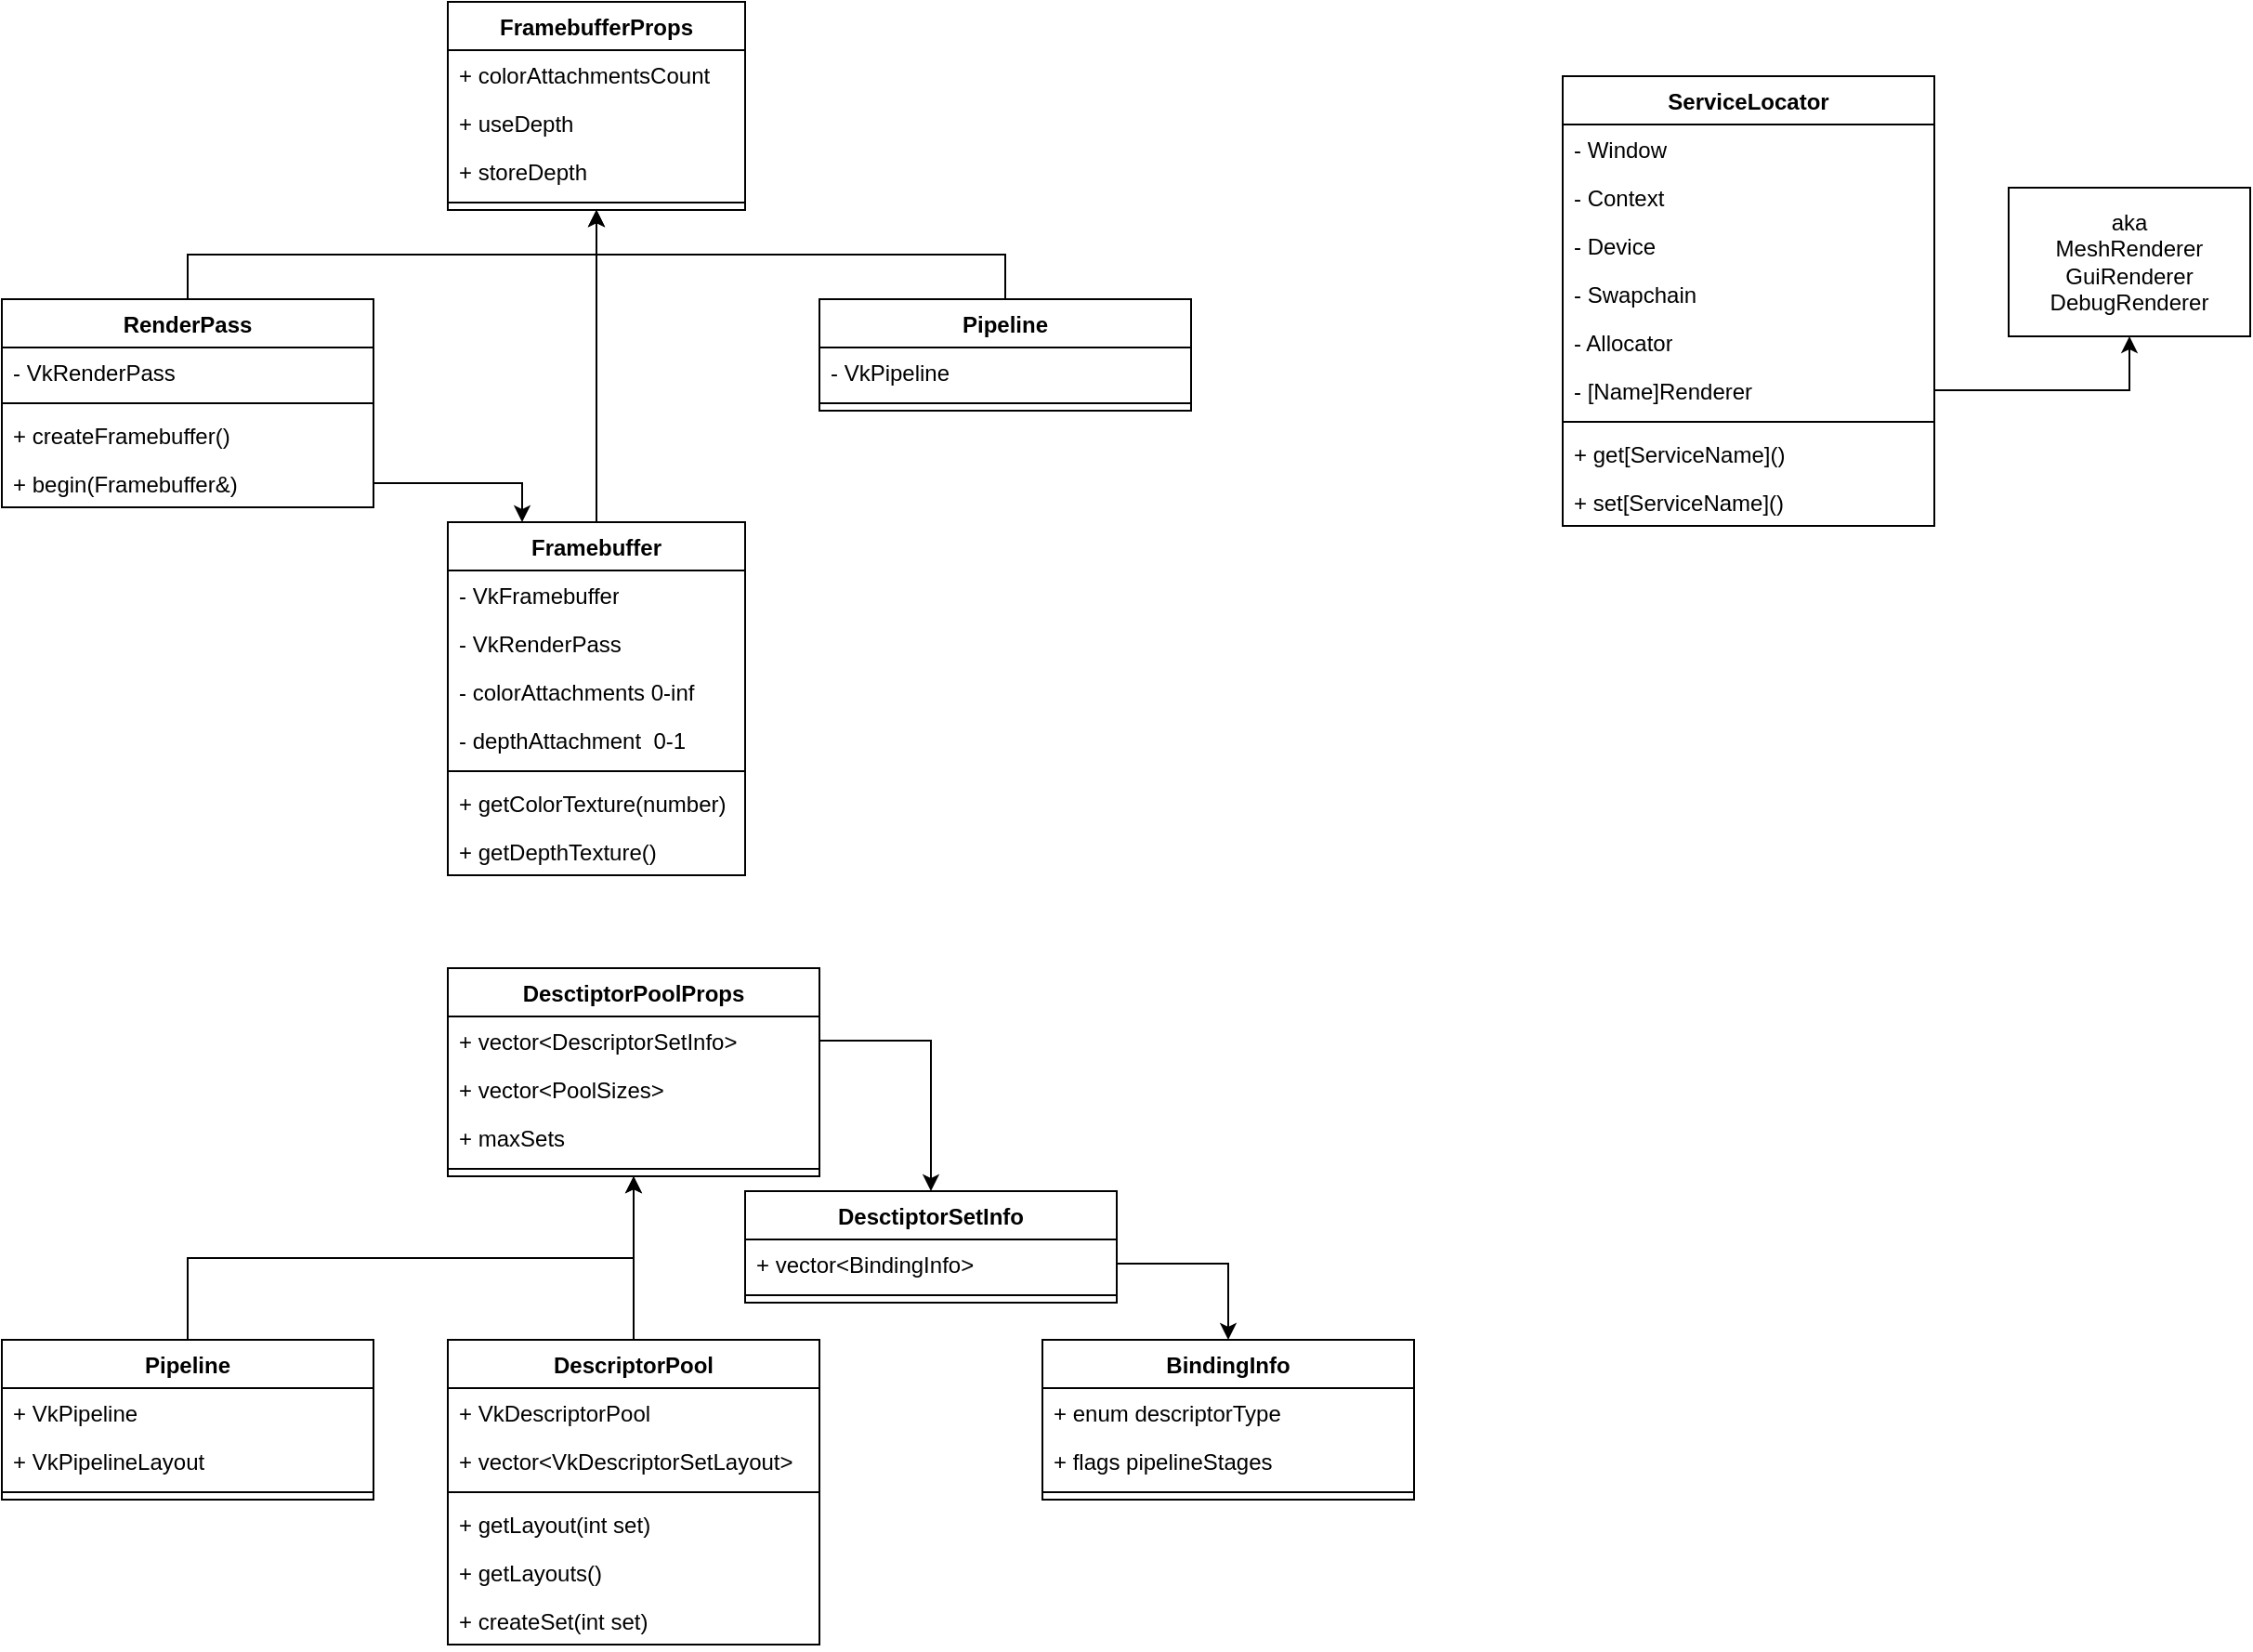 <mxfile version="23.0.2" type="device">
  <diagram name="Страница — 1" id="YiJ_2e8NjZSc0qHZVFZq">
    <mxGraphModel dx="2074" dy="1244" grid="1" gridSize="10" guides="1" tooltips="1" connect="1" arrows="1" fold="1" page="1" pageScale="1" pageWidth="827" pageHeight="1169" math="0" shadow="0">
      <root>
        <mxCell id="0" />
        <mxCell id="1" parent="0" />
        <mxCell id="2gBONQgMPjnGyIvpglBa-95" style="edgeStyle=orthogonalEdgeStyle;rounded=0;orthogonalLoop=1;jettySize=auto;html=1;exitX=0.5;exitY=0;exitDx=0;exitDy=0;entryX=0.5;entryY=1;entryDx=0;entryDy=0;" edge="1" parent="1" source="2gBONQgMPjnGyIvpglBa-18" target="2gBONQgMPjnGyIvpglBa-44">
          <mxGeometry relative="1" as="geometry" />
        </mxCell>
        <mxCell id="2gBONQgMPjnGyIvpglBa-18" value="RenderPass" style="swimlane;fontStyle=1;align=center;verticalAlign=top;childLayout=stackLayout;horizontal=1;startSize=26;horizontalStack=0;resizeParent=1;resizeParentMax=0;resizeLast=0;collapsible=1;marginBottom=0;whiteSpace=wrap;html=1;" vertex="1" parent="1">
          <mxGeometry x="40" y="200" width="200" height="112" as="geometry" />
        </mxCell>
        <mxCell id="2gBONQgMPjnGyIvpglBa-19" value="- VkRenderPass" style="text;strokeColor=none;fillColor=none;align=left;verticalAlign=top;spacingLeft=4;spacingRight=4;overflow=hidden;rotatable=0;points=[[0,0.5],[1,0.5]];portConstraint=eastwest;whiteSpace=wrap;html=1;" vertex="1" parent="2gBONQgMPjnGyIvpglBa-18">
          <mxGeometry y="26" width="200" height="26" as="geometry" />
        </mxCell>
        <mxCell id="2gBONQgMPjnGyIvpglBa-20" value="" style="line;strokeWidth=1;fillColor=none;align=left;verticalAlign=middle;spacingTop=-1;spacingLeft=3;spacingRight=3;rotatable=0;labelPosition=right;points=[];portConstraint=eastwest;strokeColor=inherit;" vertex="1" parent="2gBONQgMPjnGyIvpglBa-18">
          <mxGeometry y="52" width="200" height="8" as="geometry" />
        </mxCell>
        <mxCell id="2gBONQgMPjnGyIvpglBa-144" value="+ createFramebuffer()" style="text;strokeColor=none;fillColor=none;align=left;verticalAlign=top;spacingLeft=4;spacingRight=4;overflow=hidden;rotatable=0;points=[[0,0.5],[1,0.5]];portConstraint=eastwest;whiteSpace=wrap;html=1;" vertex="1" parent="2gBONQgMPjnGyIvpglBa-18">
          <mxGeometry y="60" width="200" height="26" as="geometry" />
        </mxCell>
        <mxCell id="2gBONQgMPjnGyIvpglBa-21" value="+ begin(Framebuffer&amp;amp;)" style="text;strokeColor=none;fillColor=none;align=left;verticalAlign=top;spacingLeft=4;spacingRight=4;overflow=hidden;rotatable=0;points=[[0,0.5],[1,0.5]];portConstraint=eastwest;whiteSpace=wrap;html=1;" vertex="1" parent="2gBONQgMPjnGyIvpglBa-18">
          <mxGeometry y="86" width="200" height="26" as="geometry" />
        </mxCell>
        <mxCell id="2gBONQgMPjnGyIvpglBa-96" style="edgeStyle=orthogonalEdgeStyle;rounded=0;orthogonalLoop=1;jettySize=auto;html=1;exitX=0.5;exitY=0;exitDx=0;exitDy=0;entryX=0.5;entryY=1;entryDx=0;entryDy=0;" edge="1" parent="1" source="2gBONQgMPjnGyIvpglBa-24" target="2gBONQgMPjnGyIvpglBa-44">
          <mxGeometry relative="1" as="geometry" />
        </mxCell>
        <mxCell id="2gBONQgMPjnGyIvpglBa-24" value="Framebuffer" style="swimlane;fontStyle=1;align=center;verticalAlign=top;childLayout=stackLayout;horizontal=1;startSize=26;horizontalStack=0;resizeParent=1;resizeParentMax=0;resizeLast=0;collapsible=1;marginBottom=0;whiteSpace=wrap;html=1;" vertex="1" parent="1">
          <mxGeometry x="280" y="320" width="160" height="190" as="geometry">
            <mxRectangle x="280" y="600" width="110" height="30" as="alternateBounds" />
          </mxGeometry>
        </mxCell>
        <mxCell id="2gBONQgMPjnGyIvpglBa-25" value="- VkFramebuffer" style="text;strokeColor=none;fillColor=none;align=left;verticalAlign=top;spacingLeft=4;spacingRight=4;overflow=hidden;rotatable=0;points=[[0,0.5],[1,0.5]];portConstraint=eastwest;whiteSpace=wrap;html=1;" vertex="1" parent="2gBONQgMPjnGyIvpglBa-24">
          <mxGeometry y="26" width="160" height="26" as="geometry" />
        </mxCell>
        <mxCell id="2gBONQgMPjnGyIvpglBa-145" value="- VkRenderPass" style="text;strokeColor=none;fillColor=none;align=left;verticalAlign=top;spacingLeft=4;spacingRight=4;overflow=hidden;rotatable=0;points=[[0,0.5],[1,0.5]];portConstraint=eastwest;whiteSpace=wrap;html=1;" vertex="1" parent="2gBONQgMPjnGyIvpglBa-24">
          <mxGeometry y="52" width="160" height="26" as="geometry" />
        </mxCell>
        <mxCell id="2gBONQgMPjnGyIvpglBa-30" value="- colorAttachments 0-inf" style="text;strokeColor=none;fillColor=none;align=left;verticalAlign=top;spacingLeft=4;spacingRight=4;overflow=hidden;rotatable=0;points=[[0,0.5],[1,0.5]];portConstraint=eastwest;whiteSpace=wrap;html=1;" vertex="1" parent="2gBONQgMPjnGyIvpglBa-24">
          <mxGeometry y="78" width="160" height="26" as="geometry" />
        </mxCell>
        <mxCell id="2gBONQgMPjnGyIvpglBa-31" value="- depthAttachment&amp;nbsp; 0-1" style="text;strokeColor=none;fillColor=none;align=left;verticalAlign=top;spacingLeft=4;spacingRight=4;overflow=hidden;rotatable=0;points=[[0,0.5],[1,0.5]];portConstraint=eastwest;whiteSpace=wrap;html=1;" vertex="1" parent="2gBONQgMPjnGyIvpglBa-24">
          <mxGeometry y="104" width="160" height="26" as="geometry" />
        </mxCell>
        <mxCell id="2gBONQgMPjnGyIvpglBa-26" value="" style="line;strokeWidth=1;fillColor=none;align=left;verticalAlign=middle;spacingTop=-1;spacingLeft=3;spacingRight=3;rotatable=0;labelPosition=right;points=[];portConstraint=eastwest;strokeColor=inherit;" vertex="1" parent="2gBONQgMPjnGyIvpglBa-24">
          <mxGeometry y="130" width="160" height="8" as="geometry" />
        </mxCell>
        <mxCell id="2gBONQgMPjnGyIvpglBa-27" value="+ getColorTexture(number)" style="text;strokeColor=none;fillColor=none;align=left;verticalAlign=top;spacingLeft=4;spacingRight=4;overflow=hidden;rotatable=0;points=[[0,0.5],[1,0.5]];portConstraint=eastwest;whiteSpace=wrap;html=1;" vertex="1" parent="2gBONQgMPjnGyIvpglBa-24">
          <mxGeometry y="138" width="160" height="26" as="geometry" />
        </mxCell>
        <mxCell id="2gBONQgMPjnGyIvpglBa-28" value="+ getDepthTexture()" style="text;strokeColor=none;fillColor=none;align=left;verticalAlign=top;spacingLeft=4;spacingRight=4;overflow=hidden;rotatable=0;points=[[0,0.5],[1,0.5]];portConstraint=eastwest;whiteSpace=wrap;html=1;" vertex="1" parent="2gBONQgMPjnGyIvpglBa-24">
          <mxGeometry y="164" width="160" height="26" as="geometry" />
        </mxCell>
        <mxCell id="2gBONQgMPjnGyIvpglBa-97" style="edgeStyle=orthogonalEdgeStyle;rounded=0;orthogonalLoop=1;jettySize=auto;html=1;exitX=0.5;exitY=0;exitDx=0;exitDy=0;entryX=0.5;entryY=1;entryDx=0;entryDy=0;" edge="1" parent="1" source="2gBONQgMPjnGyIvpglBa-32" target="2gBONQgMPjnGyIvpglBa-44">
          <mxGeometry relative="1" as="geometry" />
        </mxCell>
        <mxCell id="2gBONQgMPjnGyIvpglBa-32" value="Pipeline" style="swimlane;fontStyle=1;align=center;verticalAlign=top;childLayout=stackLayout;horizontal=1;startSize=26;horizontalStack=0;resizeParent=1;resizeParentMax=0;resizeLast=0;collapsible=1;marginBottom=0;whiteSpace=wrap;html=1;" vertex="1" parent="1">
          <mxGeometry x="480" y="200" width="200" height="60" as="geometry">
            <mxRectangle x="280" y="600" width="110" height="30" as="alternateBounds" />
          </mxGeometry>
        </mxCell>
        <mxCell id="2gBONQgMPjnGyIvpglBa-33" value="- VkPipeline" style="text;strokeColor=none;fillColor=none;align=left;verticalAlign=top;spacingLeft=4;spacingRight=4;overflow=hidden;rotatable=0;points=[[0,0.5],[1,0.5]];portConstraint=eastwest;whiteSpace=wrap;html=1;" vertex="1" parent="2gBONQgMPjnGyIvpglBa-32">
          <mxGeometry y="26" width="200" height="26" as="geometry" />
        </mxCell>
        <mxCell id="2gBONQgMPjnGyIvpglBa-36" value="" style="line;strokeWidth=1;fillColor=none;align=left;verticalAlign=middle;spacingTop=-1;spacingLeft=3;spacingRight=3;rotatable=0;labelPosition=right;points=[];portConstraint=eastwest;strokeColor=inherit;" vertex="1" parent="2gBONQgMPjnGyIvpglBa-32">
          <mxGeometry y="52" width="200" height="8" as="geometry" />
        </mxCell>
        <mxCell id="2gBONQgMPjnGyIvpglBa-44" value="FramebufferProps" style="swimlane;fontStyle=1;align=center;verticalAlign=top;childLayout=stackLayout;horizontal=1;startSize=26;horizontalStack=0;resizeParent=1;resizeParentMax=0;resizeLast=0;collapsible=1;marginBottom=0;whiteSpace=wrap;html=1;" vertex="1" parent="1">
          <mxGeometry x="280" y="40" width="160" height="112" as="geometry">
            <mxRectangle x="280" y="600" width="110" height="30" as="alternateBounds" />
          </mxGeometry>
        </mxCell>
        <mxCell id="2gBONQgMPjnGyIvpglBa-46" value="+ colorAttachmentsCount" style="text;strokeColor=none;fillColor=none;align=left;verticalAlign=top;spacingLeft=4;spacingRight=4;overflow=hidden;rotatable=0;points=[[0,0.5],[1,0.5]];portConstraint=eastwest;whiteSpace=wrap;html=1;" vertex="1" parent="2gBONQgMPjnGyIvpglBa-44">
          <mxGeometry y="26" width="160" height="26" as="geometry" />
        </mxCell>
        <mxCell id="2gBONQgMPjnGyIvpglBa-47" value="+ useDepth" style="text;strokeColor=none;fillColor=none;align=left;verticalAlign=top;spacingLeft=4;spacingRight=4;overflow=hidden;rotatable=0;points=[[0,0.5],[1,0.5]];portConstraint=eastwest;whiteSpace=wrap;html=1;" vertex="1" parent="2gBONQgMPjnGyIvpglBa-44">
          <mxGeometry y="52" width="160" height="26" as="geometry" />
        </mxCell>
        <mxCell id="2gBONQgMPjnGyIvpglBa-86" value="+ storeDepth" style="text;strokeColor=none;fillColor=none;align=left;verticalAlign=top;spacingLeft=4;spacingRight=4;overflow=hidden;rotatable=0;points=[[0,0.5],[1,0.5]];portConstraint=eastwest;whiteSpace=wrap;html=1;" vertex="1" parent="2gBONQgMPjnGyIvpglBa-44">
          <mxGeometry y="78" width="160" height="26" as="geometry" />
        </mxCell>
        <mxCell id="2gBONQgMPjnGyIvpglBa-48" value="" style="line;strokeWidth=1;fillColor=none;align=left;verticalAlign=middle;spacingTop=-1;spacingLeft=3;spacingRight=3;rotatable=0;labelPosition=right;points=[];portConstraint=eastwest;strokeColor=inherit;" vertex="1" parent="2gBONQgMPjnGyIvpglBa-44">
          <mxGeometry y="104" width="160" height="8" as="geometry" />
        </mxCell>
        <mxCell id="2gBONQgMPjnGyIvpglBa-120" style="edgeStyle=orthogonalEdgeStyle;rounded=0;orthogonalLoop=1;jettySize=auto;html=1;exitX=0.5;exitY=0;exitDx=0;exitDy=0;entryX=0.5;entryY=1;entryDx=0;entryDy=0;" edge="1" parent="1" source="2gBONQgMPjnGyIvpglBa-54" target="2gBONQgMPjnGyIvpglBa-87">
          <mxGeometry relative="1" as="geometry" />
        </mxCell>
        <mxCell id="2gBONQgMPjnGyIvpglBa-54" value="Pipeline" style="swimlane;fontStyle=1;align=center;verticalAlign=top;childLayout=stackLayout;horizontal=1;startSize=26;horizontalStack=0;resizeParent=1;resizeParentMax=0;resizeLast=0;collapsible=1;marginBottom=0;whiteSpace=wrap;html=1;" vertex="1" parent="1">
          <mxGeometry x="40" y="760" width="200" height="86" as="geometry">
            <mxRectangle x="280" y="600" width="110" height="30" as="alternateBounds" />
          </mxGeometry>
        </mxCell>
        <mxCell id="2gBONQgMPjnGyIvpglBa-55" value="+ VkPipeline" style="text;strokeColor=none;fillColor=none;align=left;verticalAlign=top;spacingLeft=4;spacingRight=4;overflow=hidden;rotatable=0;points=[[0,0.5],[1,0.5]];portConstraint=eastwest;whiteSpace=wrap;html=1;" vertex="1" parent="2gBONQgMPjnGyIvpglBa-54">
          <mxGeometry y="26" width="200" height="26" as="geometry" />
        </mxCell>
        <mxCell id="2gBONQgMPjnGyIvpglBa-60" value="+ VkPipelineLayout" style="text;strokeColor=none;fillColor=none;align=left;verticalAlign=top;spacingLeft=4;spacingRight=4;overflow=hidden;rotatable=0;points=[[0,0.5],[1,0.5]];portConstraint=eastwest;whiteSpace=wrap;html=1;" vertex="1" parent="2gBONQgMPjnGyIvpglBa-54">
          <mxGeometry y="52" width="200" height="26" as="geometry" />
        </mxCell>
        <mxCell id="2gBONQgMPjnGyIvpglBa-59" value="" style="line;strokeWidth=1;fillColor=none;align=left;verticalAlign=middle;spacingTop=-1;spacingLeft=3;spacingRight=3;rotatable=0;labelPosition=right;points=[];portConstraint=eastwest;strokeColor=inherit;" vertex="1" parent="2gBONQgMPjnGyIvpglBa-54">
          <mxGeometry y="78" width="200" height="8" as="geometry" />
        </mxCell>
        <mxCell id="2gBONQgMPjnGyIvpglBa-118" style="edgeStyle=orthogonalEdgeStyle;rounded=0;orthogonalLoop=1;jettySize=auto;html=1;exitX=0.5;exitY=0;exitDx=0;exitDy=0;entryX=0.5;entryY=1;entryDx=0;entryDy=0;" edge="1" parent="1" source="2gBONQgMPjnGyIvpglBa-62" target="2gBONQgMPjnGyIvpglBa-87">
          <mxGeometry relative="1" as="geometry" />
        </mxCell>
        <mxCell id="2gBONQgMPjnGyIvpglBa-62" value="DescriptorPool" style="swimlane;fontStyle=1;align=center;verticalAlign=top;childLayout=stackLayout;horizontal=1;startSize=26;horizontalStack=0;resizeParent=1;resizeParentMax=0;resizeLast=0;collapsible=1;marginBottom=0;whiteSpace=wrap;html=1;" vertex="1" parent="1">
          <mxGeometry x="280" y="760" width="200" height="164" as="geometry">
            <mxRectangle x="280" y="600" width="110" height="30" as="alternateBounds" />
          </mxGeometry>
        </mxCell>
        <mxCell id="2gBONQgMPjnGyIvpglBa-63" value="+ VkDescriptorPool" style="text;strokeColor=none;fillColor=none;align=left;verticalAlign=top;spacingLeft=4;spacingRight=4;overflow=hidden;rotatable=0;points=[[0,0.5],[1,0.5]];portConstraint=eastwest;whiteSpace=wrap;html=1;" vertex="1" parent="2gBONQgMPjnGyIvpglBa-62">
          <mxGeometry y="26" width="200" height="26" as="geometry" />
        </mxCell>
        <mxCell id="2gBONQgMPjnGyIvpglBa-64" value="+ vector&amp;lt;VkDescriptorSetLayout&amp;gt;" style="text;strokeColor=none;fillColor=none;align=left;verticalAlign=top;spacingLeft=4;spacingRight=4;overflow=hidden;rotatable=0;points=[[0,0.5],[1,0.5]];portConstraint=eastwest;whiteSpace=wrap;html=1;" vertex="1" parent="2gBONQgMPjnGyIvpglBa-62">
          <mxGeometry y="52" width="200" height="26" as="geometry" />
        </mxCell>
        <mxCell id="2gBONQgMPjnGyIvpglBa-65" value="" style="line;strokeWidth=1;fillColor=none;align=left;verticalAlign=middle;spacingTop=-1;spacingLeft=3;spacingRight=3;rotatable=0;labelPosition=right;points=[];portConstraint=eastwest;strokeColor=inherit;" vertex="1" parent="2gBONQgMPjnGyIvpglBa-62">
          <mxGeometry y="78" width="200" height="8" as="geometry" />
        </mxCell>
        <mxCell id="2gBONQgMPjnGyIvpglBa-61" value="+ getLayout(int set)" style="text;strokeColor=none;fillColor=none;align=left;verticalAlign=top;spacingLeft=4;spacingRight=4;overflow=hidden;rotatable=0;points=[[0,0.5],[1,0.5]];portConstraint=eastwest;whiteSpace=wrap;html=1;" vertex="1" parent="2gBONQgMPjnGyIvpglBa-62">
          <mxGeometry y="86" width="200" height="26" as="geometry" />
        </mxCell>
        <mxCell id="2gBONQgMPjnGyIvpglBa-68" value="+ getLayouts()" style="text;strokeColor=none;fillColor=none;align=left;verticalAlign=top;spacingLeft=4;spacingRight=4;overflow=hidden;rotatable=0;points=[[0,0.5],[1,0.5]];portConstraint=eastwest;whiteSpace=wrap;html=1;" vertex="1" parent="2gBONQgMPjnGyIvpglBa-62">
          <mxGeometry y="112" width="200" height="26" as="geometry" />
        </mxCell>
        <mxCell id="2gBONQgMPjnGyIvpglBa-69" value="+ createSet(int set)" style="text;strokeColor=none;fillColor=none;align=left;verticalAlign=top;spacingLeft=4;spacingRight=4;overflow=hidden;rotatable=0;points=[[0,0.5],[1,0.5]];portConstraint=eastwest;whiteSpace=wrap;html=1;" vertex="1" parent="2gBONQgMPjnGyIvpglBa-62">
          <mxGeometry y="138" width="200" height="26" as="geometry" />
        </mxCell>
        <mxCell id="2gBONQgMPjnGyIvpglBa-70" value="DesctiptorSetInfo" style="swimlane;fontStyle=1;align=center;verticalAlign=top;childLayout=stackLayout;horizontal=1;startSize=26;horizontalStack=0;resizeParent=1;resizeParentMax=0;resizeLast=0;collapsible=1;marginBottom=0;whiteSpace=wrap;html=1;" vertex="1" parent="1">
          <mxGeometry x="440" y="680" width="200" height="60" as="geometry">
            <mxRectangle x="280" y="600" width="110" height="30" as="alternateBounds" />
          </mxGeometry>
        </mxCell>
        <mxCell id="2gBONQgMPjnGyIvpglBa-71" value="+ vector&amp;lt;BindingInfo&amp;gt;" style="text;strokeColor=none;fillColor=none;align=left;verticalAlign=top;spacingLeft=4;spacingRight=4;overflow=hidden;rotatable=0;points=[[0,0.5],[1,0.5]];portConstraint=eastwest;whiteSpace=wrap;html=1;" vertex="1" parent="2gBONQgMPjnGyIvpglBa-70">
          <mxGeometry y="26" width="200" height="26" as="geometry" />
        </mxCell>
        <mxCell id="2gBONQgMPjnGyIvpglBa-74" value="" style="line;strokeWidth=1;fillColor=none;align=left;verticalAlign=middle;spacingTop=-1;spacingLeft=3;spacingRight=3;rotatable=0;labelPosition=right;points=[];portConstraint=eastwest;strokeColor=inherit;" vertex="1" parent="2gBONQgMPjnGyIvpglBa-70">
          <mxGeometry y="52" width="200" height="8" as="geometry" />
        </mxCell>
        <mxCell id="2gBONQgMPjnGyIvpglBa-75" value="BindingInfo" style="swimlane;fontStyle=1;align=center;verticalAlign=top;childLayout=stackLayout;horizontal=1;startSize=26;horizontalStack=0;resizeParent=1;resizeParentMax=0;resizeLast=0;collapsible=1;marginBottom=0;whiteSpace=wrap;html=1;" vertex="1" parent="1">
          <mxGeometry x="600" y="760" width="200" height="86" as="geometry">
            <mxRectangle x="280" y="600" width="110" height="30" as="alternateBounds" />
          </mxGeometry>
        </mxCell>
        <mxCell id="2gBONQgMPjnGyIvpglBa-76" value="+ enum descriptorType" style="text;strokeColor=none;fillColor=none;align=left;verticalAlign=top;spacingLeft=4;spacingRight=4;overflow=hidden;rotatable=0;points=[[0,0.5],[1,0.5]];portConstraint=eastwest;whiteSpace=wrap;html=1;" vertex="1" parent="2gBONQgMPjnGyIvpglBa-75">
          <mxGeometry y="26" width="200" height="26" as="geometry" />
        </mxCell>
        <mxCell id="2gBONQgMPjnGyIvpglBa-77" value="+ flags pipelineStages" style="text;strokeColor=none;fillColor=none;align=left;verticalAlign=top;spacingLeft=4;spacingRight=4;overflow=hidden;rotatable=0;points=[[0,0.5],[1,0.5]];portConstraint=eastwest;whiteSpace=wrap;html=1;" vertex="1" parent="2gBONQgMPjnGyIvpglBa-75">
          <mxGeometry y="52" width="200" height="26" as="geometry" />
        </mxCell>
        <mxCell id="2gBONQgMPjnGyIvpglBa-79" value="" style="line;strokeWidth=1;fillColor=none;align=left;verticalAlign=middle;spacingTop=-1;spacingLeft=3;spacingRight=3;rotatable=0;labelPosition=right;points=[];portConstraint=eastwest;strokeColor=inherit;" vertex="1" parent="2gBONQgMPjnGyIvpglBa-75">
          <mxGeometry y="78" width="200" height="8" as="geometry" />
        </mxCell>
        <mxCell id="2gBONQgMPjnGyIvpglBa-87" value="DesctiptorPoolProps" style="swimlane;fontStyle=1;align=center;verticalAlign=top;childLayout=stackLayout;horizontal=1;startSize=26;horizontalStack=0;resizeParent=1;resizeParentMax=0;resizeLast=0;collapsible=1;marginBottom=0;whiteSpace=wrap;html=1;" vertex="1" parent="1">
          <mxGeometry x="280" y="560" width="200" height="112" as="geometry">
            <mxRectangle x="280" y="600" width="110" height="30" as="alternateBounds" />
          </mxGeometry>
        </mxCell>
        <mxCell id="2gBONQgMPjnGyIvpglBa-88" value="+ vector&amp;lt;DescriptorSetInfo&amp;gt;" style="text;strokeColor=none;fillColor=none;align=left;verticalAlign=top;spacingLeft=4;spacingRight=4;overflow=hidden;rotatable=0;points=[[0,0.5],[1,0.5]];portConstraint=eastwest;whiteSpace=wrap;html=1;" vertex="1" parent="2gBONQgMPjnGyIvpglBa-87">
          <mxGeometry y="26" width="200" height="26" as="geometry" />
        </mxCell>
        <mxCell id="2gBONQgMPjnGyIvpglBa-99" value="+ vector&amp;lt;PoolSizes&amp;gt;" style="text;strokeColor=none;fillColor=none;align=left;verticalAlign=top;spacingLeft=4;spacingRight=4;overflow=hidden;rotatable=0;points=[[0,0.5],[1,0.5]];portConstraint=eastwest;whiteSpace=wrap;html=1;" vertex="1" parent="2gBONQgMPjnGyIvpglBa-87">
          <mxGeometry y="52" width="200" height="26" as="geometry" />
        </mxCell>
        <mxCell id="2gBONQgMPjnGyIvpglBa-100" value="+ maxSets" style="text;strokeColor=none;fillColor=none;align=left;verticalAlign=top;spacingLeft=4;spacingRight=4;overflow=hidden;rotatable=0;points=[[0,0.5],[1,0.5]];portConstraint=eastwest;whiteSpace=wrap;html=1;" vertex="1" parent="2gBONQgMPjnGyIvpglBa-87">
          <mxGeometry y="78" width="200" height="26" as="geometry" />
        </mxCell>
        <mxCell id="2gBONQgMPjnGyIvpglBa-89" value="" style="line;strokeWidth=1;fillColor=none;align=left;verticalAlign=middle;spacingTop=-1;spacingLeft=3;spacingRight=3;rotatable=0;labelPosition=right;points=[];portConstraint=eastwest;strokeColor=inherit;" vertex="1" parent="2gBONQgMPjnGyIvpglBa-87">
          <mxGeometry y="104" width="200" height="8" as="geometry" />
        </mxCell>
        <mxCell id="2gBONQgMPjnGyIvpglBa-101" style="edgeStyle=orthogonalEdgeStyle;rounded=0;orthogonalLoop=1;jettySize=auto;html=1;exitX=1;exitY=0.5;exitDx=0;exitDy=0;entryX=0.5;entryY=0;entryDx=0;entryDy=0;" edge="1" parent="1" source="2gBONQgMPjnGyIvpglBa-88" target="2gBONQgMPjnGyIvpglBa-70">
          <mxGeometry relative="1" as="geometry" />
        </mxCell>
        <mxCell id="2gBONQgMPjnGyIvpglBa-104" value="ServiceLocator" style="swimlane;fontStyle=1;align=center;verticalAlign=top;childLayout=stackLayout;horizontal=1;startSize=26;horizontalStack=0;resizeParent=1;resizeParentMax=0;resizeLast=0;collapsible=1;marginBottom=0;whiteSpace=wrap;html=1;" vertex="1" parent="1">
          <mxGeometry x="880" y="80" width="200" height="242" as="geometry">
            <mxRectangle x="280" y="600" width="110" height="30" as="alternateBounds" />
          </mxGeometry>
        </mxCell>
        <mxCell id="2gBONQgMPjnGyIvpglBa-117" value="- Window" style="text;strokeColor=none;fillColor=none;align=left;verticalAlign=top;spacingLeft=4;spacingRight=4;overflow=hidden;rotatable=0;points=[[0,0.5],[1,0.5]];portConstraint=eastwest;whiteSpace=wrap;html=1;" vertex="1" parent="2gBONQgMPjnGyIvpglBa-104">
          <mxGeometry y="26" width="200" height="26" as="geometry" />
        </mxCell>
        <mxCell id="2gBONQgMPjnGyIvpglBa-110" value="- Context" style="text;strokeColor=none;fillColor=none;align=left;verticalAlign=top;spacingLeft=4;spacingRight=4;overflow=hidden;rotatable=0;points=[[0,0.5],[1,0.5]];portConstraint=eastwest;whiteSpace=wrap;html=1;" vertex="1" parent="2gBONQgMPjnGyIvpglBa-104">
          <mxGeometry y="52" width="200" height="26" as="geometry" />
        </mxCell>
        <mxCell id="2gBONQgMPjnGyIvpglBa-111" value="- Device" style="text;strokeColor=none;fillColor=none;align=left;verticalAlign=top;spacingLeft=4;spacingRight=4;overflow=hidden;rotatable=0;points=[[0,0.5],[1,0.5]];portConstraint=eastwest;whiteSpace=wrap;html=1;" vertex="1" parent="2gBONQgMPjnGyIvpglBa-104">
          <mxGeometry y="78" width="200" height="26" as="geometry" />
        </mxCell>
        <mxCell id="2gBONQgMPjnGyIvpglBa-112" value="- Swapchain" style="text;strokeColor=none;fillColor=none;align=left;verticalAlign=top;spacingLeft=4;spacingRight=4;overflow=hidden;rotatable=0;points=[[0,0.5],[1,0.5]];portConstraint=eastwest;whiteSpace=wrap;html=1;" vertex="1" parent="2gBONQgMPjnGyIvpglBa-104">
          <mxGeometry y="104" width="200" height="26" as="geometry" />
        </mxCell>
        <mxCell id="2gBONQgMPjnGyIvpglBa-116" value="- Allocator" style="text;strokeColor=none;fillColor=none;align=left;verticalAlign=top;spacingLeft=4;spacingRight=4;overflow=hidden;rotatable=0;points=[[0,0.5],[1,0.5]];portConstraint=eastwest;whiteSpace=wrap;html=1;" vertex="1" parent="2gBONQgMPjnGyIvpglBa-104">
          <mxGeometry y="130" width="200" height="26" as="geometry" />
        </mxCell>
        <mxCell id="2gBONQgMPjnGyIvpglBa-113" value="- [Name]Renderer" style="text;strokeColor=none;fillColor=none;align=left;verticalAlign=top;spacingLeft=4;spacingRight=4;overflow=hidden;rotatable=0;points=[[0,0.5],[1,0.5]];portConstraint=eastwest;whiteSpace=wrap;html=1;" vertex="1" parent="2gBONQgMPjnGyIvpglBa-104">
          <mxGeometry y="156" width="200" height="26" as="geometry" />
        </mxCell>
        <mxCell id="2gBONQgMPjnGyIvpglBa-108" value="" style="line;strokeWidth=1;fillColor=none;align=left;verticalAlign=middle;spacingTop=-1;spacingLeft=3;spacingRight=3;rotatable=0;labelPosition=right;points=[];portConstraint=eastwest;strokeColor=inherit;" vertex="1" parent="2gBONQgMPjnGyIvpglBa-104">
          <mxGeometry y="182" width="200" height="8" as="geometry" />
        </mxCell>
        <mxCell id="2gBONQgMPjnGyIvpglBa-105" value="+ get[ServiceName]()" style="text;strokeColor=none;fillColor=none;align=left;verticalAlign=top;spacingLeft=4;spacingRight=4;overflow=hidden;rotatable=0;points=[[0,0.5],[1,0.5]];portConstraint=eastwest;whiteSpace=wrap;html=1;" vertex="1" parent="2gBONQgMPjnGyIvpglBa-104">
          <mxGeometry y="190" width="200" height="26" as="geometry" />
        </mxCell>
        <mxCell id="2gBONQgMPjnGyIvpglBa-109" value="+ set[ServiceName]()" style="text;strokeColor=none;fillColor=none;align=left;verticalAlign=top;spacingLeft=4;spacingRight=4;overflow=hidden;rotatable=0;points=[[0,0.5],[1,0.5]];portConstraint=eastwest;whiteSpace=wrap;html=1;" vertex="1" parent="2gBONQgMPjnGyIvpglBa-104">
          <mxGeometry y="216" width="200" height="26" as="geometry" />
        </mxCell>
        <mxCell id="2gBONQgMPjnGyIvpglBa-114" value="aka&lt;br&gt;MeshRenderer&lt;br&gt;GuiRenderer&lt;br&gt;DebugRenderer" style="rounded=0;whiteSpace=wrap;html=1;" vertex="1" parent="1">
          <mxGeometry x="1120" y="140" width="130" height="80" as="geometry" />
        </mxCell>
        <mxCell id="2gBONQgMPjnGyIvpglBa-115" style="edgeStyle=orthogonalEdgeStyle;rounded=0;orthogonalLoop=1;jettySize=auto;html=1;exitX=1;exitY=0.5;exitDx=0;exitDy=0;entryX=0.5;entryY=1;entryDx=0;entryDy=0;" edge="1" parent="1" source="2gBONQgMPjnGyIvpglBa-113" target="2gBONQgMPjnGyIvpglBa-114">
          <mxGeometry relative="1" as="geometry" />
        </mxCell>
        <mxCell id="2gBONQgMPjnGyIvpglBa-119" style="edgeStyle=orthogonalEdgeStyle;rounded=0;orthogonalLoop=1;jettySize=auto;html=1;exitX=1;exitY=0.5;exitDx=0;exitDy=0;entryX=0.5;entryY=0;entryDx=0;entryDy=0;" edge="1" parent="1" source="2gBONQgMPjnGyIvpglBa-71" target="2gBONQgMPjnGyIvpglBa-75">
          <mxGeometry relative="1" as="geometry" />
        </mxCell>
        <mxCell id="2gBONQgMPjnGyIvpglBa-143" style="edgeStyle=orthogonalEdgeStyle;rounded=0;orthogonalLoop=1;jettySize=auto;html=1;exitX=1;exitY=0.5;exitDx=0;exitDy=0;entryX=0.25;entryY=0;entryDx=0;entryDy=0;" edge="1" parent="1" source="2gBONQgMPjnGyIvpglBa-21" target="2gBONQgMPjnGyIvpglBa-24">
          <mxGeometry relative="1" as="geometry" />
        </mxCell>
      </root>
    </mxGraphModel>
  </diagram>
</mxfile>
